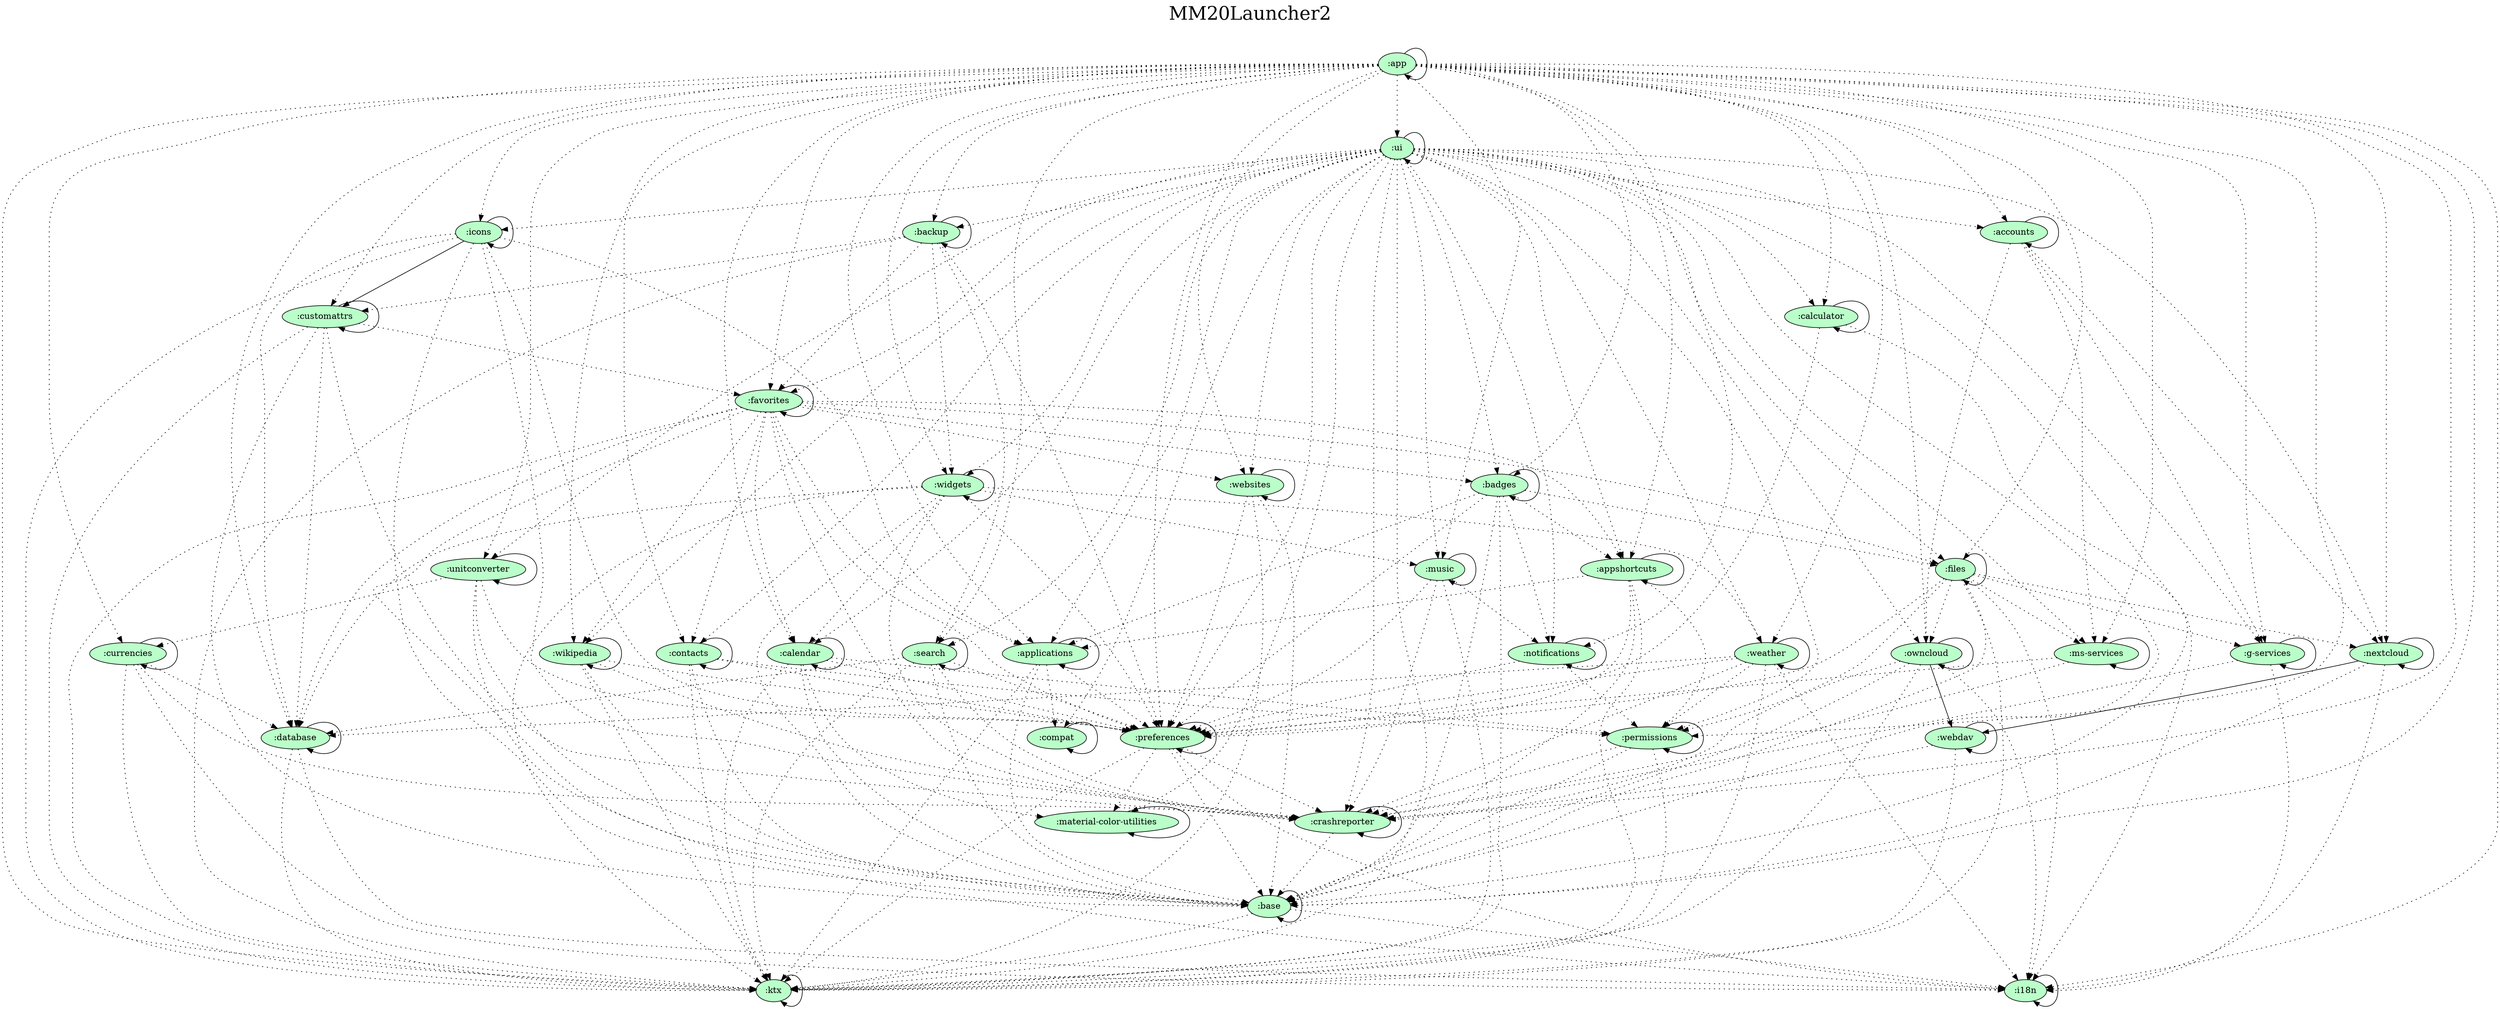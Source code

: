 digraph {
  graph [label="MM20Launcher2\n ",labelloc=t,fontsize=30,ranksep=1.4];
  node [style=filled, fillcolor="#bbbbbb"];
  rankdir=TB;

  # Projects

  ":accounts" [fillcolor="#baffc9"];
  ":app" [fillcolor="#baffc9"];
  ":applications" [fillcolor="#baffc9"];
  ":appshortcuts" [fillcolor="#baffc9"];
  ":backup" [fillcolor="#baffc9"];
  ":badges" [fillcolor="#baffc9"];
  ":base" [fillcolor="#baffc9"];
  ":calculator" [fillcolor="#baffc9"];
  ":calendar" [fillcolor="#baffc9"];
  ":compat" [fillcolor="#baffc9"];
  ":contacts" [fillcolor="#baffc9"];
  ":crashreporter" [fillcolor="#baffc9"];
  ":currencies" [fillcolor="#baffc9"];
  ":customattrs" [fillcolor="#baffc9"];
  ":database" [fillcolor="#baffc9"];
  ":favorites" [fillcolor="#baffc9"];
  ":files" [fillcolor="#baffc9"];
  ":g-services" [fillcolor="#baffc9"];
  ":i18n" [fillcolor="#baffc9"];
  ":icons" [fillcolor="#baffc9"];
  ":ktx" [fillcolor="#baffc9"];
  ":material-color-utilities" [fillcolor="#baffc9"];
  ":ms-services" [fillcolor="#baffc9"];
  ":music" [fillcolor="#baffc9"];
  ":nextcloud" [fillcolor="#baffc9"];
  ":notifications" [fillcolor="#baffc9"];
  ":owncloud" [fillcolor="#baffc9"];
  ":permissions" [fillcolor="#baffc9"];
  ":preferences" [fillcolor="#baffc9"];
  ":search" [fillcolor="#baffc9"];
  ":ui" [fillcolor="#baffc9"];
  ":unitconverter" [fillcolor="#baffc9"];
  ":weather" [fillcolor="#baffc9"];
  ":webdav" [fillcolor="#baffc9"];
  ":websites" [fillcolor="#baffc9"];
  ":widgets" [fillcolor="#baffc9"];
  ":wikipedia" [fillcolor="#baffc9"];

  {rank = same;}

  # Dependencies

  ":accounts" -> ":accounts"
  ":accounts" -> ":g-services" [style=dotted]
  ":accounts" -> ":ms-services" [style=dotted]
  ":accounts" -> ":owncloud" [style=dotted]
  ":accounts" -> ":nextcloud" [style=dotted]
  ":app" -> ":app"
  ":app" -> ":accounts" [style=dotted]
  ":app" -> ":applications" [style=dotted]
  ":app" -> ":appshortcuts" [style=dotted]
  ":app" -> ":backup" [style=dotted]
  ":app" -> ":badges" [style=dotted]
  ":app" -> ":base" [style=dotted]
  ":app" -> ":calculator" [style=dotted]
  ":app" -> ":calendar" [style=dotted]
  ":app" -> ":contacts" [style=dotted]
  ":app" -> ":crashreporter" [style=dotted]
  ":app" -> ":currencies" [style=dotted]
  ":app" -> ":customattrs" [style=dotted]
  ":app" -> ":favorites" [style=dotted]
  ":app" -> ":files" [style=dotted]
  ":app" -> ":g-services" [style=dotted]
  ":app" -> ":i18n" [style=dotted]
  ":app" -> ":icons" [style=dotted]
  ":app" -> ":ktx" [style=dotted]
  ":app" -> ":ms-services" [style=dotted]
  ":app" -> ":music" [style=dotted]
  ":app" -> ":nextcloud" [style=dotted]
  ":app" -> ":notifications" [style=dotted]
  ":app" -> ":owncloud" [style=dotted]
  ":app" -> ":permissions" [style=dotted]
  ":app" -> ":preferences" [style=dotted]
  ":app" -> ":search" [style=dotted]
  ":app" -> ":unitconverter" [style=dotted]
  ":app" -> ":ui" [style=dotted]
  ":app" -> ":weather" [style=dotted]
  ":app" -> ":websites" [style=dotted]
  ":app" -> ":widgets" [style=dotted]
  ":app" -> ":wikipedia" [style=dotted]
  ":app" -> ":database" [style=dotted]
  ":applications" -> ":applications"
  ":applications" -> ":base" [style=dotted]
  ":applications" -> ":preferences" [style=dotted]
  ":applications" -> ":ktx" [style=dotted]
  ":applications" -> ":compat" [style=dotted]
  ":appshortcuts" -> ":appshortcuts"
  ":appshortcuts" -> ":applications" [style=dotted]
  ":appshortcuts" -> ":permissions" [style=dotted]
  ":appshortcuts" -> ":base" [style=dotted]
  ":appshortcuts" -> ":preferences" [style=dotted]
  ":appshortcuts" -> ":ktx" [style=dotted]
  ":backup" -> ":backup"
  ":backup" -> ":favorites" [style=dotted]
  ":backup" -> ":widgets" [style=dotted]
  ":backup" -> ":search" [style=dotted]
  ":backup" -> ":preferences" [style=dotted]
  ":backup" -> ":ktx" [style=dotted]
  ":backup" -> ":customattrs" [style=dotted]
  ":badges" -> ":badges"
  ":badges" -> ":ktx" [style=dotted]
  ":badges" -> ":applications" [style=dotted]
  ":badges" -> ":appshortcuts" [style=dotted]
  ":badges" -> ":notifications" [style=dotted]
  ":badges" -> ":preferences" [style=dotted]
  ":badges" -> ":base" [style=dotted]
  ":badges" -> ":files" [style=dotted]
  ":base" -> ":base"
  ":base" -> ":ktx" [style=dotted]
  ":base" -> ":i18n" [style=dotted]
  ":calculator" -> ":calculator"
  ":calculator" -> ":preferences" [style=dotted]
  ":calculator" -> ":base" [style=dotted]
  ":calendar" -> ":calendar"
  ":calendar" -> ":preferences" [style=dotted]
  ":calendar" -> ":ktx" [style=dotted]
  ":calendar" -> ":base" [style=dotted]
  ":calendar" -> ":permissions" [style=dotted]
  ":calendar" -> ":material-color-utilities" [style=dotted]
  ":compat" -> ":compat"
  ":contacts" -> ":contacts"
  ":contacts" -> ":preferences" [style=dotted]
  ":contacts" -> ":ktx" [style=dotted]
  ":contacts" -> ":base" [style=dotted]
  ":contacts" -> ":permissions" [style=dotted]
  ":crashreporter" -> ":crashreporter"
  ":crashreporter" -> ":base" [style=dotted]
  ":currencies" -> ":currencies"
  ":currencies" -> ":ktx" [style=dotted]
  ":currencies" -> ":i18n" [style=dotted]
  ":currencies" -> ":database" [style=dotted]
  ":currencies" -> ":crashreporter" [style=dotted]
  ":customattrs" -> ":customattrs"
  ":customattrs" -> ":database" [style=dotted]
  ":customattrs" -> ":base" [style=dotted]
  ":customattrs" -> ":ktx" [style=dotted]
  ":customattrs" -> ":crashreporter" [style=dotted]
  ":customattrs" -> ":favorites" [style=dotted]
  ":database" -> ":database"
  ":database" -> ":i18n" [style=dotted]
  ":database" -> ":ktx" [style=dotted]
  ":favorites" -> ":favorites"
  ":favorites" -> ":base" [style=dotted]
  ":favorites" -> ":calendar" [style=dotted]
  ":favorites" -> ":database" [style=dotted]
  ":favorites" -> ":preferences" [style=dotted]
  ":favorites" -> ":applications" [style=dotted]
  ":favorites" -> ":appshortcuts" [style=dotted]
  ":favorites" -> ":contacts" [style=dotted]
  ":favorites" -> ":ktx" [style=dotted]
  ":favorites" -> ":files" [style=dotted]
  ":favorites" -> ":websites" [style=dotted]
  ":favorites" -> ":wikipedia" [style=dotted]
  ":favorites" -> ":badges" [style=dotted]
  ":favorites" -> ":crashreporter" [style=dotted]
  ":files" -> ":files"
  ":files" -> ":preferences" [style=dotted]
  ":files" -> ":base" [style=dotted]
  ":files" -> ":ktx" [style=dotted]
  ":files" -> ":ms-services" [style=dotted]
  ":files" -> ":g-services" [style=dotted]
  ":files" -> ":nextcloud" [style=dotted]
  ":files" -> ":owncloud" [style=dotted]
  ":files" -> ":i18n" [style=dotted]
  ":files" -> ":permissions" [style=dotted]
  ":g-services" -> ":g-services"
  ":g-services" -> ":i18n" [style=dotted]
  ":g-services" -> ":crashreporter" [style=dotted]
  ":i18n" -> ":i18n"
  ":icons" -> ":customattrs"
  ":icons" -> ":icons"
  ":icons" -> ":database" [style=dotted]
  ":icons" -> ":preferences" [style=dotted]
  ":icons" -> ":ktx" [style=dotted]
  ":icons" -> ":base" [style=dotted]
  ":icons" -> ":applications" [style=dotted]
  ":icons" -> ":crashreporter" [style=dotted]
  ":ktx" -> ":ktx"
  ":material-color-utilities" -> ":material-color-utilities"
  ":ms-services" -> ":ms-services"
  ":ms-services" -> ":crashreporter" [style=dotted]
  ":ms-services" -> ":preferences" [style=dotted]
  ":music" -> ":music"
  ":music" -> ":ktx" [style=dotted]
  ":music" -> ":preferences" [style=dotted]
  ":music" -> ":notifications" [style=dotted]
  ":music" -> ":crashreporter" [style=dotted]
  ":nextcloud" -> ":webdav"
  ":nextcloud" -> ":nextcloud"
  ":nextcloud" -> ":base" [style=dotted]
  ":nextcloud" -> ":i18n" [style=dotted]
  ":notifications" -> ":notifications"
  ":notifications" -> ":preferences" [style=dotted]
  ":notifications" -> ":permissions" [style=dotted]
  ":owncloud" -> ":webdav"
  ":owncloud" -> ":owncloud"
  ":owncloud" -> ":base" [style=dotted]
  ":owncloud" -> ":crashreporter" [style=dotted]
  ":owncloud" -> ":ktx" [style=dotted]
  ":owncloud" -> ":i18n" [style=dotted]
  ":permissions" -> ":permissions"
  ":permissions" -> ":ktx" [style=dotted]
  ":permissions" -> ":base" [style=dotted]
  ":permissions" -> ":crashreporter" [style=dotted]
  ":preferences" -> ":preferences"
  ":preferences" -> ":ktx" [style=dotted]
  ":preferences" -> ":i18n" [style=dotted]
  ":preferences" -> ":base" [style=dotted]
  ":preferences" -> ":crashreporter" [style=dotted]
  ":preferences" -> ":material-color-utilities" [style=dotted]
  ":search" -> ":search"
  ":search" -> ":base" [style=dotted]
  ":search" -> ":database" [style=dotted]
  ":search" -> ":preferences" [style=dotted]
  ":search" -> ":crashreporter" [style=dotted]
  ":search" -> ":ktx" [style=dotted]
  ":ui" -> ":ui"
  ":ui" -> ":material-color-utilities" [style=dotted]
  ":ui" -> ":base" [style=dotted]
  ":ui" -> ":i18n" [style=dotted]
  ":ui" -> ":compat" [style=dotted]
  ":ui" -> ":ktx" [style=dotted]
  ":ui" -> ":icons" [style=dotted]
  ":ui" -> ":music" [style=dotted]
  ":ui" -> ":weather" [style=dotted]
  ":ui" -> ":calendar" [style=dotted]
  ":ui" -> ":search" [style=dotted]
  ":ui" -> ":preferences" [style=dotted]
  ":ui" -> ":applications" [style=dotted]
  ":ui" -> ":appshortcuts" [style=dotted]
  ":ui" -> ":calculator" [style=dotted]
  ":ui" -> ":files" [style=dotted]
  ":ui" -> ":widgets" [style=dotted]
  ":ui" -> ":favorites" [style=dotted]
  ":ui" -> ":wikipedia" [style=dotted]
  ":ui" -> ":badges" [style=dotted]
  ":ui" -> ":crashreporter" [style=dotted]
  ":ui" -> ":notifications" [style=dotted]
  ":ui" -> ":contacts" [style=dotted]
  ":ui" -> ":permissions" [style=dotted]
  ":ui" -> ":websites" [style=dotted]
  ":ui" -> ":unitconverter" [style=dotted]
  ":ui" -> ":nextcloud" [style=dotted]
  ":ui" -> ":g-services" [style=dotted]
  ":ui" -> ":ms-services" [style=dotted]
  ":ui" -> ":owncloud" [style=dotted]
  ":ui" -> ":accounts" [style=dotted]
  ":ui" -> ":backup" [style=dotted]
  ":unitconverter" -> ":unitconverter"
  ":unitconverter" -> ":preferences" [style=dotted]
  ":unitconverter" -> ":currencies" [style=dotted]
  ":unitconverter" -> ":base" [style=dotted]
  ":unitconverter" -> ":i18n" [style=dotted]
  ":weather" -> ":weather"
  ":weather" -> ":database" [style=dotted]
  ":weather" -> ":ktx" [style=dotted]
  ":weather" -> ":crashreporter" [style=dotted]
  ":weather" -> ":preferences" [style=dotted]
  ":weather" -> ":permissions" [style=dotted]
  ":weather" -> ":i18n" [style=dotted]
  ":webdav" -> ":webdav"
  ":webdav" -> ":crashreporter" [style=dotted]
  ":webdav" -> ":ktx" [style=dotted]
  ":websites" -> ":websites"
  ":websites" -> ":preferences" [style=dotted]
  ":websites" -> ":base" [style=dotted]
  ":websites" -> ":ktx" [style=dotted]
  ":widgets" -> ":widgets"
  ":widgets" -> ":weather" [style=dotted]
  ":widgets" -> ":calendar" [style=dotted]
  ":widgets" -> ":music" [style=dotted]
  ":widgets" -> ":ktx" [style=dotted]
  ":widgets" -> ":base" [style=dotted]
  ":widgets" -> ":preferences" [style=dotted]
  ":widgets" -> ":database" [style=dotted]
  ":widgets" -> ":crashreporter" [style=dotted]
  ":wikipedia" -> ":wikipedia"
  ":wikipedia" -> ":preferences" [style=dotted]
  ":wikipedia" -> ":base" [style=dotted]
  ":wikipedia" -> ":ktx" [style=dotted]
  ":wikipedia" -> ":crashreporter" [style=dotted]
}
